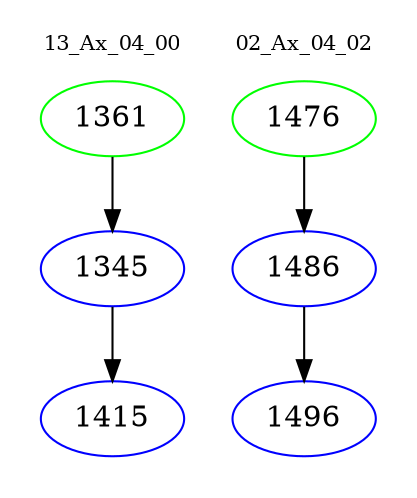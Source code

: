 digraph{
subgraph cluster_0 {
color = white
label = "13_Ax_04_00";
fontsize=10;
T0_1361 [label="1361", color="green"]
T0_1361 -> T0_1345 [color="black"]
T0_1345 [label="1345", color="blue"]
T0_1345 -> T0_1415 [color="black"]
T0_1415 [label="1415", color="blue"]
}
subgraph cluster_1 {
color = white
label = "02_Ax_04_02";
fontsize=10;
T1_1476 [label="1476", color="green"]
T1_1476 -> T1_1486 [color="black"]
T1_1486 [label="1486", color="blue"]
T1_1486 -> T1_1496 [color="black"]
T1_1496 [label="1496", color="blue"]
}
}
